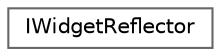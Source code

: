 digraph "Graphical Class Hierarchy"
{
 // INTERACTIVE_SVG=YES
 // LATEX_PDF_SIZE
  bgcolor="transparent";
  edge [fontname=Helvetica,fontsize=10,labelfontname=Helvetica,labelfontsize=10];
  node [fontname=Helvetica,fontsize=10,shape=box,height=0.2,width=0.4];
  rankdir="LR";
  Node0 [id="Node000000",label="IWidgetReflector",height=0.2,width=0.4,color="grey40", fillcolor="white", style="filled",URL="$d9/d9f/classIWidgetReflector.html",tooltip="Interface for widget reflectors."];
}
